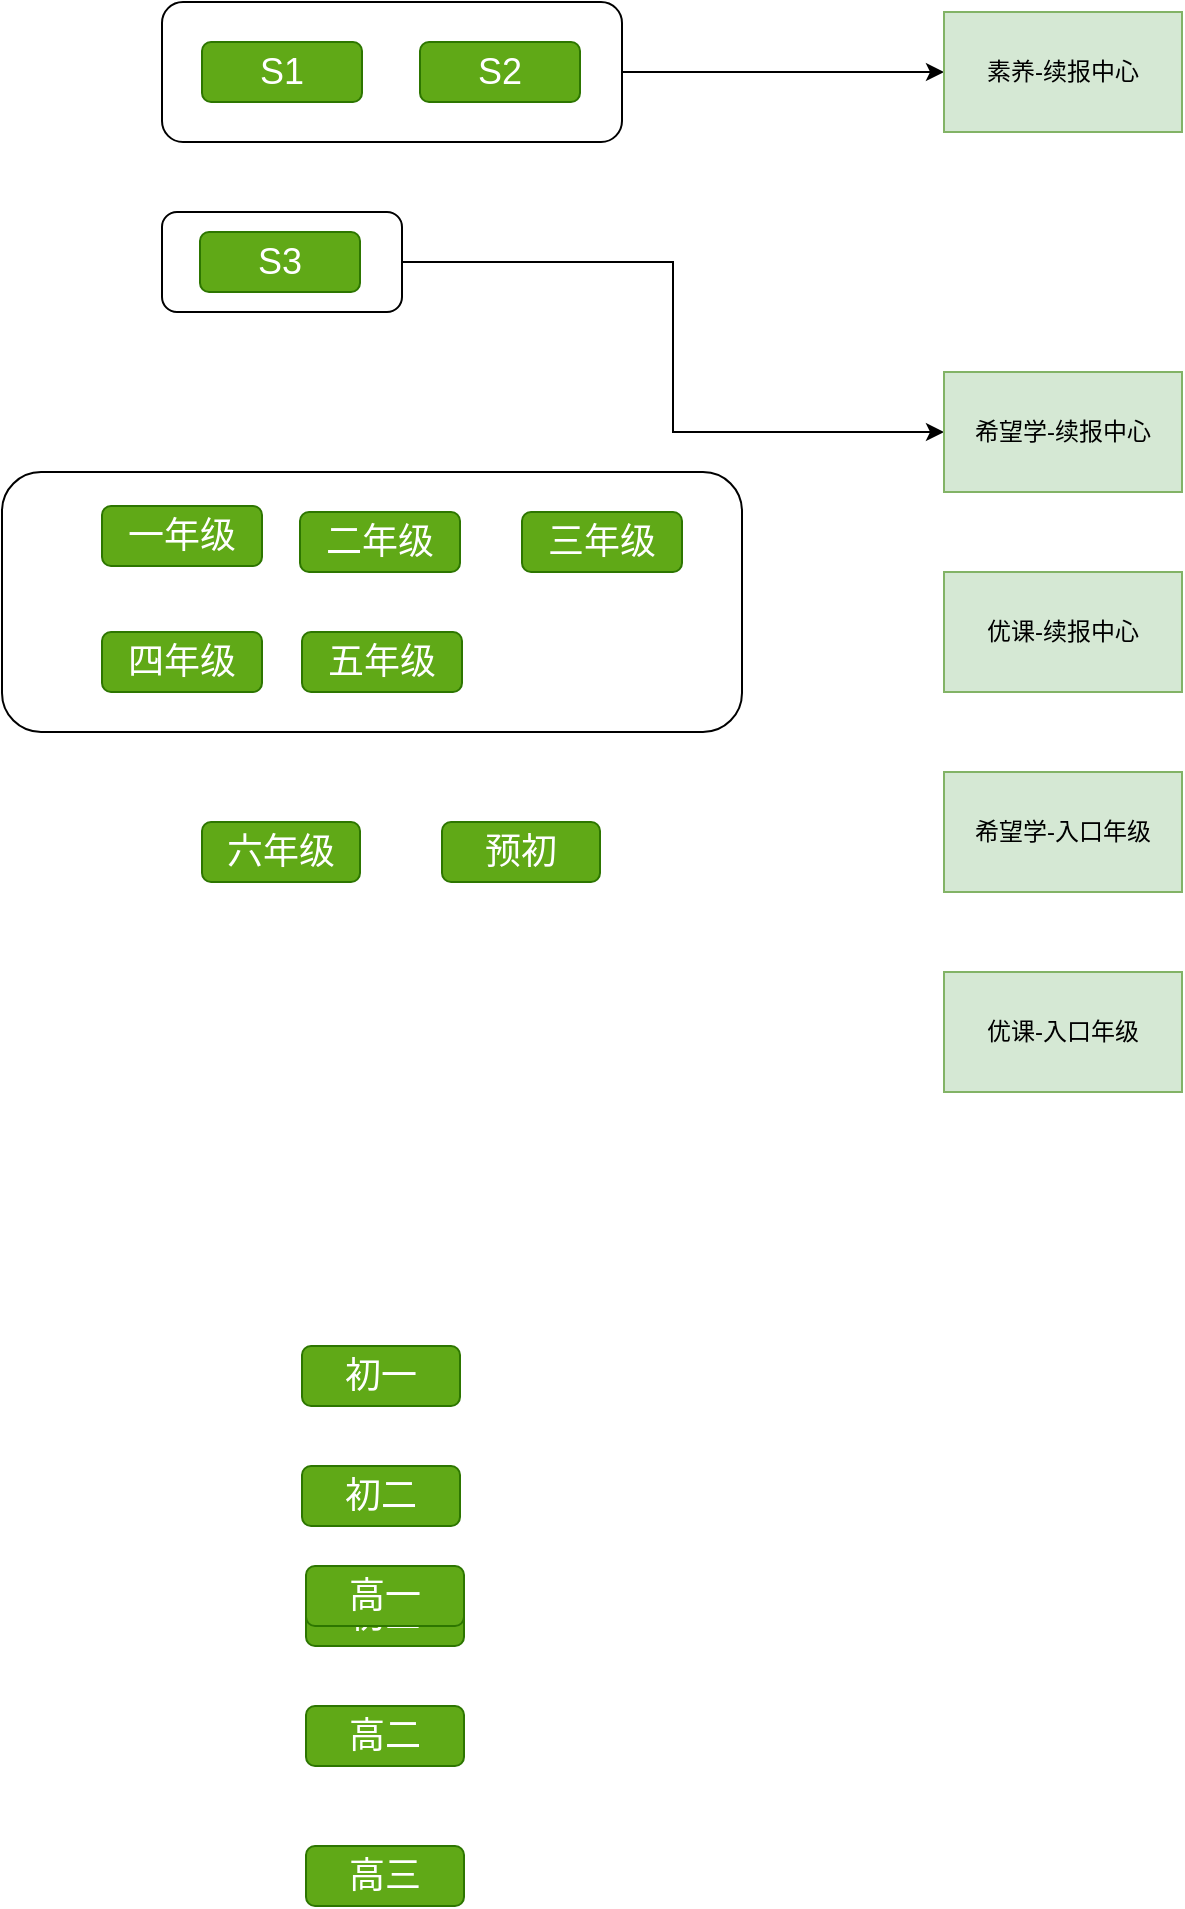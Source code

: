 <mxfile version="26.1.3">
  <diagram name="第 1 页" id="9Fog6PMzjCSzRfVmr_Oy">
    <mxGraphModel dx="1205" dy="732" grid="1" gridSize="10" guides="1" tooltips="1" connect="1" arrows="1" fold="1" page="1" pageScale="1" pageWidth="1600" pageHeight="1200" math="0" shadow="0">
      <root>
        <mxCell id="0" />
        <mxCell id="1" parent="0" />
        <mxCell id="j4IGC4dSVH3_SFCh3_FS-39" style="edgeStyle=orthogonalEdgeStyle;rounded=0;orthogonalLoop=1;jettySize=auto;html=1;exitX=1;exitY=0.5;exitDx=0;exitDy=0;entryX=0;entryY=0.5;entryDx=0;entryDy=0;" edge="1" parent="1" source="j4IGC4dSVH3_SFCh3_FS-38" target="_DpiRx70NHCl_bEKjOj2-1">
          <mxGeometry relative="1" as="geometry" />
        </mxCell>
        <mxCell id="j4IGC4dSVH3_SFCh3_FS-38" value="" style="rounded=1;whiteSpace=wrap;html=1;" vertex="1" parent="1">
          <mxGeometry x="250" y="360" width="120" height="50" as="geometry" />
        </mxCell>
        <mxCell id="j4IGC4dSVH3_SFCh3_FS-37" value="" style="rounded=1;whiteSpace=wrap;html=1;" vertex="1" parent="1">
          <mxGeometry x="170" y="490" width="370" height="130" as="geometry" />
        </mxCell>
        <mxCell id="j4IGC4dSVH3_SFCh3_FS-35" style="edgeStyle=orthogonalEdgeStyle;rounded=0;orthogonalLoop=1;jettySize=auto;html=1;exitX=1;exitY=0.5;exitDx=0;exitDy=0;" edge="1" parent="1" source="j4IGC4dSVH3_SFCh3_FS-34" target="j4IGC4dSVH3_SFCh3_FS-10">
          <mxGeometry relative="1" as="geometry" />
        </mxCell>
        <mxCell id="j4IGC4dSVH3_SFCh3_FS-34" value="" style="rounded=1;whiteSpace=wrap;html=1;" vertex="1" parent="1">
          <mxGeometry x="250" y="255" width="230" height="70" as="geometry" />
        </mxCell>
        <mxCell id="_DpiRx70NHCl_bEKjOj2-1" value="希望学-续报中心" style="rounded=0;whiteSpace=wrap;html=1;fillColor=#d5e8d4;strokeColor=#82b366;" parent="1" vertex="1">
          <mxGeometry x="641" y="440" width="119" height="60" as="geometry" />
        </mxCell>
        <mxCell id="j4IGC4dSVH3_SFCh3_FS-4" value="优课-续报中心" style="rounded=0;whiteSpace=wrap;html=1;fillColor=#d5e8d4;strokeColor=#82b366;" vertex="1" parent="1">
          <mxGeometry x="641" y="540" width="119" height="60" as="geometry" />
        </mxCell>
        <mxCell id="j4IGC4dSVH3_SFCh3_FS-5" value="希望学-入口年级" style="rounded=0;whiteSpace=wrap;html=1;fillColor=#d5e8d4;strokeColor=#82b366;" vertex="1" parent="1">
          <mxGeometry x="641" y="640" width="119" height="60" as="geometry" />
        </mxCell>
        <mxCell id="j4IGC4dSVH3_SFCh3_FS-6" value="优课-入口年级" style="rounded=0;whiteSpace=wrap;html=1;fillColor=#d5e8d4;strokeColor=#82b366;" vertex="1" parent="1">
          <mxGeometry x="641" y="740" width="119" height="60" as="geometry" />
        </mxCell>
        <mxCell id="j4IGC4dSVH3_SFCh3_FS-7" style="edgeStyle=orthogonalEdgeStyle;rounded=0;orthogonalLoop=1;jettySize=auto;html=1;exitX=0.5;exitY=1;exitDx=0;exitDy=0;" edge="1" parent="1" source="j4IGC4dSVH3_SFCh3_FS-6" target="j4IGC4dSVH3_SFCh3_FS-6">
          <mxGeometry relative="1" as="geometry" />
        </mxCell>
        <mxCell id="j4IGC4dSVH3_SFCh3_FS-10" value="素养-续报中心" style="rounded=0;whiteSpace=wrap;html=1;fillColor=#d5e8d4;strokeColor=#82b366;" vertex="1" parent="1">
          <mxGeometry x="641" y="260" width="119" height="60" as="geometry" />
        </mxCell>
        <mxCell id="j4IGC4dSVH3_SFCh3_FS-17" value="&lt;font style=&quot;font-size: 18px;&quot;&gt;S1&lt;/font&gt;" style="rounded=1;whiteSpace=wrap;html=1;fillColor=#60a917;fontColor=#ffffff;strokeColor=#2D7600;" vertex="1" parent="1">
          <mxGeometry x="270" y="275" width="80" height="30" as="geometry" />
        </mxCell>
        <mxCell id="j4IGC4dSVH3_SFCh3_FS-18" value="&lt;font style=&quot;font-size: 18px;&quot;&gt;S2&lt;/font&gt;" style="rounded=1;whiteSpace=wrap;html=1;fillColor=#60a917;fontColor=#ffffff;strokeColor=#2D7600;" vertex="1" parent="1">
          <mxGeometry x="379" y="275" width="80" height="30" as="geometry" />
        </mxCell>
        <mxCell id="j4IGC4dSVH3_SFCh3_FS-19" value="&lt;font style=&quot;font-size: 18px;&quot;&gt;S3&lt;/font&gt;" style="rounded=1;whiteSpace=wrap;html=1;fillColor=#60a917;fontColor=#ffffff;strokeColor=#2D7600;" vertex="1" parent="1">
          <mxGeometry x="269" y="370" width="80" height="30" as="geometry" />
        </mxCell>
        <mxCell id="j4IGC4dSVH3_SFCh3_FS-20" value="&lt;span style=&quot;font-size: 18px;&quot;&gt;一年级&lt;/span&gt;" style="rounded=1;whiteSpace=wrap;html=1;fillColor=#60a917;fontColor=#ffffff;strokeColor=#2D7600;" vertex="1" parent="1">
          <mxGeometry x="220" y="507" width="80" height="30" as="geometry" />
        </mxCell>
        <mxCell id="j4IGC4dSVH3_SFCh3_FS-21" value="&lt;span style=&quot;font-size: 18px;&quot;&gt;二年级&lt;/span&gt;" style="rounded=1;whiteSpace=wrap;html=1;fillColor=#60a917;fontColor=#ffffff;strokeColor=#2D7600;" vertex="1" parent="1">
          <mxGeometry x="319" y="510" width="80" height="30" as="geometry" />
        </mxCell>
        <mxCell id="j4IGC4dSVH3_SFCh3_FS-22" value="&lt;span style=&quot;font-size: 18px;&quot;&gt;三年级&lt;/span&gt;" style="rounded=1;whiteSpace=wrap;html=1;fillColor=#60a917;fontColor=#ffffff;strokeColor=#2D7600;" vertex="1" parent="1">
          <mxGeometry x="430" y="510" width="80" height="30" as="geometry" />
        </mxCell>
        <mxCell id="j4IGC4dSVH3_SFCh3_FS-23" value="&lt;span style=&quot;font-size: 18px;&quot;&gt;四年级&lt;/span&gt;" style="rounded=1;whiteSpace=wrap;html=1;fillColor=#60a917;fontColor=#ffffff;strokeColor=#2D7600;" vertex="1" parent="1">
          <mxGeometry x="220" y="570" width="80" height="30" as="geometry" />
        </mxCell>
        <mxCell id="j4IGC4dSVH3_SFCh3_FS-24" value="&lt;span style=&quot;font-size: 18px;&quot;&gt;五年级&lt;/span&gt;" style="rounded=1;whiteSpace=wrap;html=1;fillColor=#60a917;fontColor=#ffffff;strokeColor=#2D7600;" vertex="1" parent="1">
          <mxGeometry x="320" y="570" width="80" height="30" as="geometry" />
        </mxCell>
        <mxCell id="j4IGC4dSVH3_SFCh3_FS-25" value="&lt;span style=&quot;font-size: 18px;&quot;&gt;六年级&lt;/span&gt;" style="rounded=1;whiteSpace=wrap;html=1;fillColor=#60a917;fontColor=#ffffff;strokeColor=#2D7600;" vertex="1" parent="1">
          <mxGeometry x="270" y="665" width="79" height="30" as="geometry" />
        </mxCell>
        <mxCell id="j4IGC4dSVH3_SFCh3_FS-26" value="&lt;span style=&quot;font-size: 18px;&quot;&gt;预初&lt;/span&gt;" style="rounded=1;whiteSpace=wrap;html=1;fillColor=#60a917;fontColor=#ffffff;strokeColor=#2D7600;" vertex="1" parent="1">
          <mxGeometry x="390" y="665" width="79" height="30" as="geometry" />
        </mxCell>
        <mxCell id="j4IGC4dSVH3_SFCh3_FS-27" value="&lt;span style=&quot;font-size: 18px;&quot;&gt;初一&lt;/span&gt;" style="rounded=1;whiteSpace=wrap;html=1;fillColor=#60a917;fontColor=#ffffff;strokeColor=#2D7600;" vertex="1" parent="1">
          <mxGeometry x="320" y="927" width="79" height="30" as="geometry" />
        </mxCell>
        <mxCell id="j4IGC4dSVH3_SFCh3_FS-28" style="edgeStyle=orthogonalEdgeStyle;rounded=0;orthogonalLoop=1;jettySize=auto;html=1;exitX=0.5;exitY=1;exitDx=0;exitDy=0;" edge="1" parent="1" source="j4IGC4dSVH3_SFCh3_FS-27" target="j4IGC4dSVH3_SFCh3_FS-27">
          <mxGeometry relative="1" as="geometry" />
        </mxCell>
        <mxCell id="j4IGC4dSVH3_SFCh3_FS-29" value="&lt;span style=&quot;font-size: 18px;&quot;&gt;初二&lt;/span&gt;" style="rounded=1;whiteSpace=wrap;html=1;fillColor=#60a917;fontColor=#ffffff;strokeColor=#2D7600;" vertex="1" parent="1">
          <mxGeometry x="320" y="987" width="79" height="30" as="geometry" />
        </mxCell>
        <mxCell id="j4IGC4dSVH3_SFCh3_FS-30" value="&lt;span style=&quot;font-size: 18px;&quot;&gt;初三&lt;/span&gt;" style="rounded=1;whiteSpace=wrap;html=1;fillColor=#60a917;fontColor=#ffffff;strokeColor=#2D7600;" vertex="1" parent="1">
          <mxGeometry x="322" y="1047" width="79" height="30" as="geometry" />
        </mxCell>
        <mxCell id="j4IGC4dSVH3_SFCh3_FS-31" value="&lt;span style=&quot;font-size: 18px;&quot;&gt;高一&lt;/span&gt;" style="rounded=1;whiteSpace=wrap;html=1;fillColor=#60a917;fontColor=#ffffff;strokeColor=#2D7600;" vertex="1" parent="1">
          <mxGeometry x="322" y="1037" width="79" height="30" as="geometry" />
        </mxCell>
        <mxCell id="j4IGC4dSVH3_SFCh3_FS-32" value="&lt;span style=&quot;font-size: 18px;&quot;&gt;高二&lt;/span&gt;" style="rounded=1;whiteSpace=wrap;html=1;fillColor=#60a917;fontColor=#ffffff;strokeColor=#2D7600;" vertex="1" parent="1">
          <mxGeometry x="322" y="1107" width="79" height="30" as="geometry" />
        </mxCell>
        <mxCell id="j4IGC4dSVH3_SFCh3_FS-33" value="&lt;span style=&quot;font-size: 18px;&quot;&gt;高三&lt;/span&gt;" style="rounded=1;whiteSpace=wrap;html=1;fillColor=#60a917;fontColor=#ffffff;strokeColor=#2D7600;" vertex="1" parent="1">
          <mxGeometry x="322" y="1177" width="79" height="30" as="geometry" />
        </mxCell>
      </root>
    </mxGraphModel>
  </diagram>
</mxfile>
